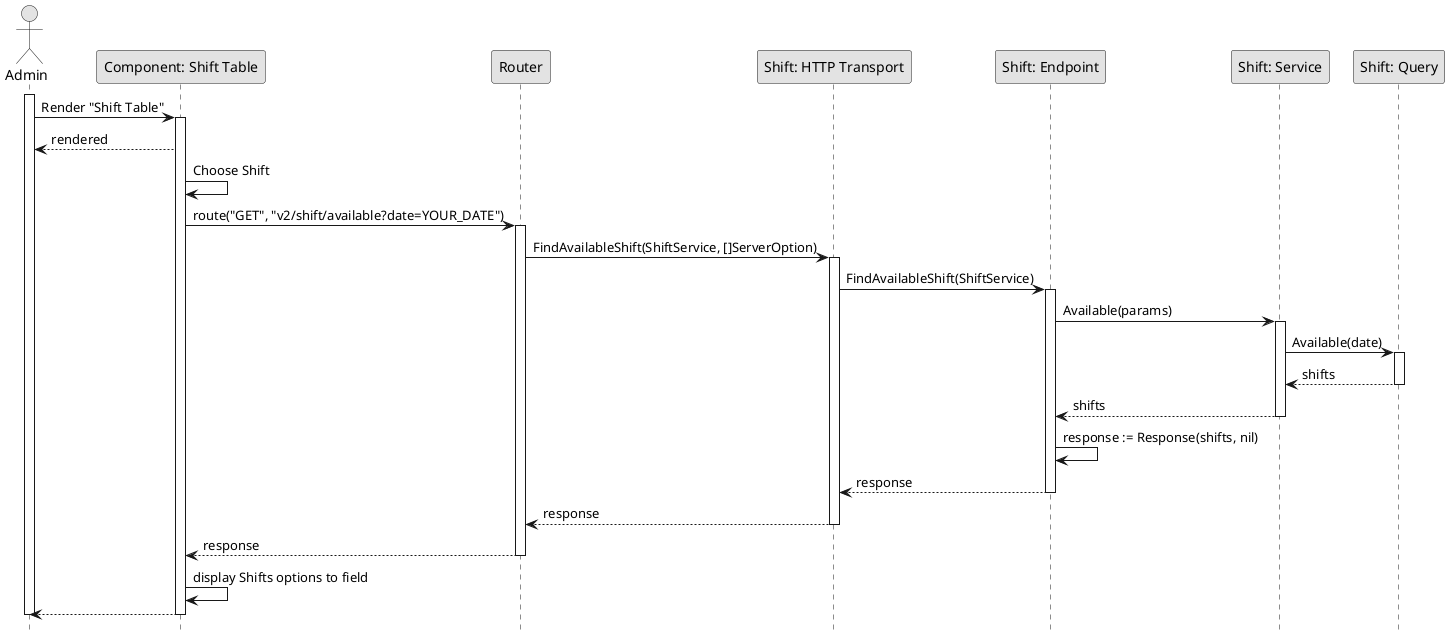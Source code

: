 @startuml GetShiftAvailable

skinparam Monochrome true
skinparam Shadowing false
hide footbox

actor Admin
participant "Component: Shift Table" as ShiftTable
participant "Router" as Router
participant "Shift: HTTP Transport" as ShiftHTTPTransport
participant "Shift: Endpoint" as ShiftEndpoint
participant "Shift: Service" as ShiftService
participant "Shift: Query" as ShiftQuery

activate Admin

Admin->ShiftTable: Render "Shift Table"
activate ShiftTable
ShiftTable-->Admin: rendered
ShiftTable->ShiftTable: Choose Shift
ShiftTable->Router: route("GET", "v2/shift/available?date=YOUR_DATE")
activate Router
Router->ShiftHTTPTransport: FindAvailableShift(ShiftService, []ServerOption)
activate ShiftHTTPTransport
ShiftHTTPTransport->ShiftEndpoint: FindAvailableShift(ShiftService)
activate ShiftEndpoint
ShiftEndpoint->ShiftService: Available(params)

activate ShiftService
ShiftService->ShiftQuery: Available(date)
activate ShiftQuery
ShiftQuery-->ShiftService: shifts
deactivate ShiftQuery
ShiftService-->ShiftEndpoint: shifts
deactivate ShiftService

ShiftEndpoint->ShiftEndpoint: response := Response(shifts, nil)
ShiftEndpoint-->ShiftHTTPTransport: response
deactivate ShiftEndpoint
ShiftHTTPTransport-->Router: response
deactivate ShiftHTTPTransport
Router-->ShiftTable: response
deactivate Router
ShiftTable->ShiftTable: display Shifts options to field
ShiftTable-->Admin
deactivate ShiftTable

deactivate Admin

@enduml